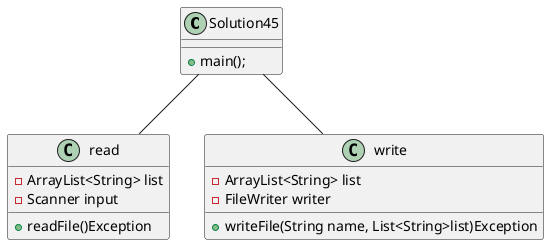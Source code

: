 @startuml
'https://plantuml.com/class-diagram

class Solution45{
+main();
}
class read{
-ArrayList<String> list
-Scanner input
+readFile()Exception
}
class write{
-ArrayList<String> list
-FileWriter writer
+writeFile(String name, List<String>list)Exception

}

Solution45-- read
Solution45--write
@enduml